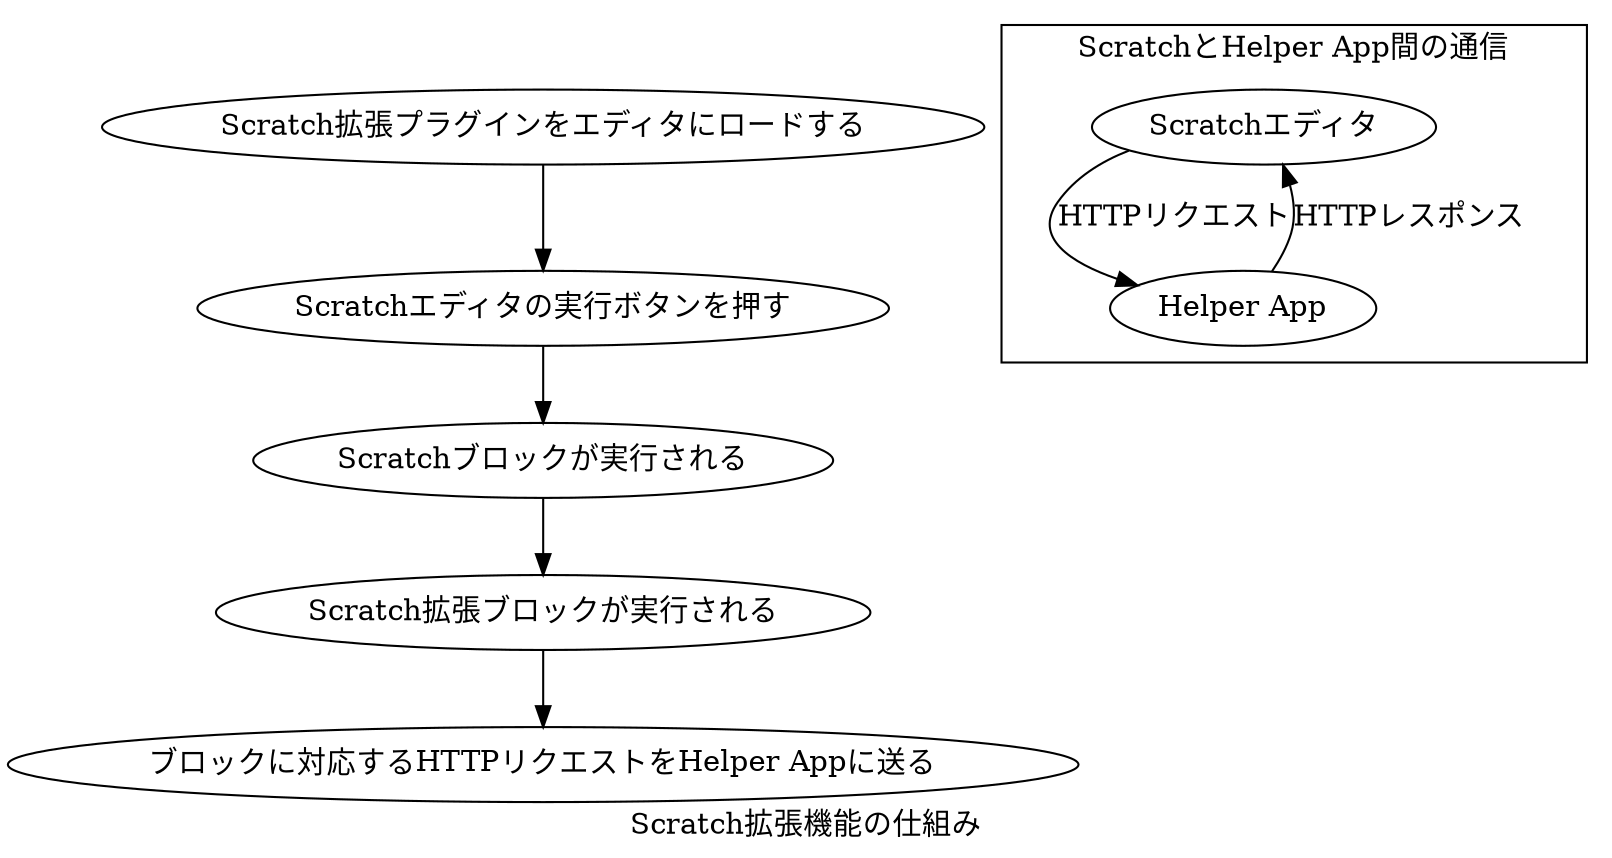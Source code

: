 digraph G{
	label="Scratch拡張機能の仕組み"
	"Scratch拡張プラグインをエディタにロードする" -> 
	"Scratchエディタの実行ボタンを押す" ->
	"Scratchブロックが実行される" ->
	"Scratch拡張ブロックが実行される" ->
	"ブロックに対応するHTTPリクエストをHelper Appに送る"
	subgraph cluster_0 {
		label="ScratchとHelper App間の通信"
		rankdir=LR
		"Scratchエディタ" -> "Helper App"[label="HTTPリクエスト"]
		"Helper App" -> "Scratchエディタ"[label="HTTPレスポンス"]
	}
}